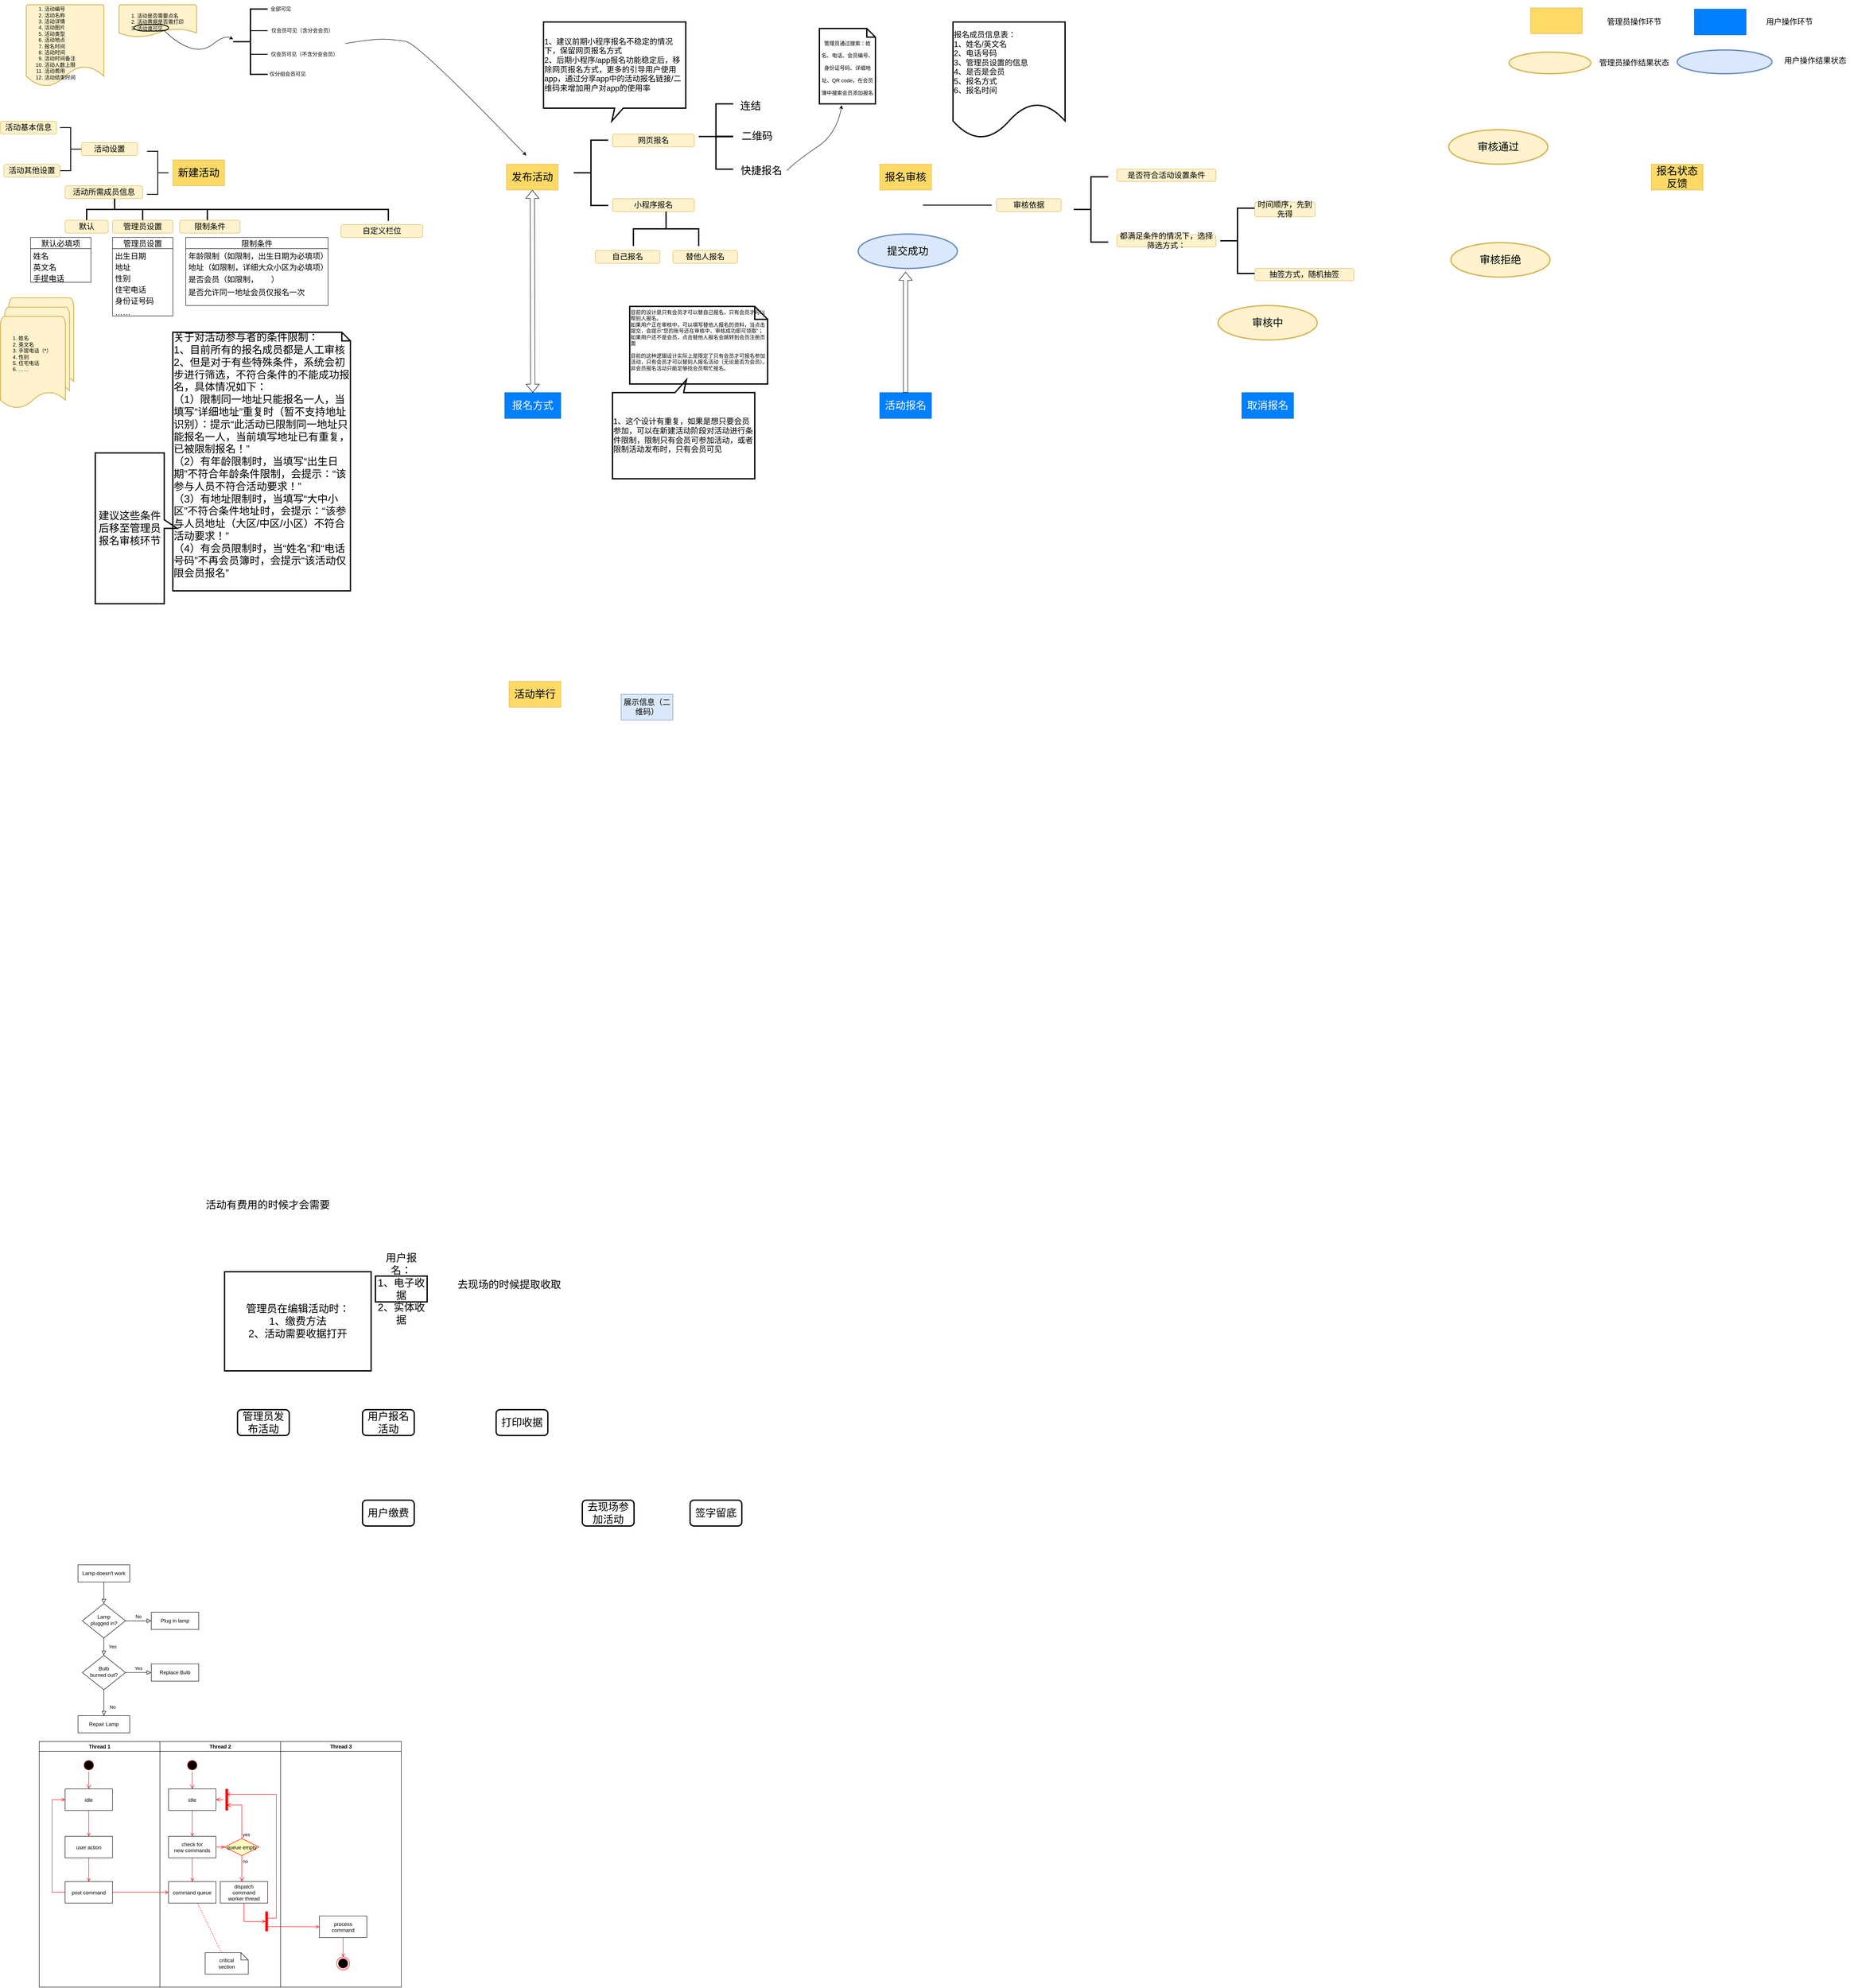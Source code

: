 <mxfile version="15.9.6" type="github">
  <diagram id="C5RBs43oDa-KdzZeNtuy" name="Page-1">
    <mxGraphModel dx="1455" dy="1018" grid="1" gridSize="10" guides="1" tooltips="1" connect="1" arrows="1" fold="1" page="1" pageScale="1" pageWidth="4681" pageHeight="3300" background="none" math="0" shadow="0">
      <root>
        <mxCell id="WIyWlLk6GJQsqaUBKTNV-0" />
        <mxCell id="WIyWlLk6GJQsqaUBKTNV-1" parent="WIyWlLk6GJQsqaUBKTNV-0" />
        <mxCell id="WIyWlLk6GJQsqaUBKTNV-2" value="" style="rounded=0;html=1;jettySize=auto;orthogonalLoop=1;fontSize=11;endArrow=block;endFill=0;endSize=8;strokeWidth=1;shadow=0;labelBackgroundColor=none;edgeStyle=orthogonalEdgeStyle;" parent="WIyWlLk6GJQsqaUBKTNV-1" source="WIyWlLk6GJQsqaUBKTNV-3" target="WIyWlLk6GJQsqaUBKTNV-6" edge="1">
          <mxGeometry relative="1" as="geometry" />
        </mxCell>
        <mxCell id="WIyWlLk6GJQsqaUBKTNV-3" value="Lamp doesn&#39;t work" style="rounded=0;whiteSpace=wrap;html=1;fontSize=12;glass=0;strokeWidth=1;shadow=0;" parent="WIyWlLk6GJQsqaUBKTNV-1" vertex="1">
          <mxGeometry x="210" y="3640" width="120" height="40" as="geometry" />
        </mxCell>
        <mxCell id="WIyWlLk6GJQsqaUBKTNV-4" value="Yes" style="rounded=0;html=1;jettySize=auto;orthogonalLoop=1;fontSize=11;endArrow=block;endFill=0;endSize=8;strokeWidth=1;shadow=0;labelBackgroundColor=none;edgeStyle=orthogonalEdgeStyle;" parent="WIyWlLk6GJQsqaUBKTNV-1" source="WIyWlLk6GJQsqaUBKTNV-6" target="WIyWlLk6GJQsqaUBKTNV-10" edge="1">
          <mxGeometry y="20" relative="1" as="geometry">
            <mxPoint as="offset" />
          </mxGeometry>
        </mxCell>
        <mxCell id="WIyWlLk6GJQsqaUBKTNV-5" value="No" style="edgeStyle=orthogonalEdgeStyle;rounded=0;html=1;jettySize=auto;orthogonalLoop=1;fontSize=11;endArrow=block;endFill=0;endSize=8;strokeWidth=1;shadow=0;labelBackgroundColor=none;" parent="WIyWlLk6GJQsqaUBKTNV-1" source="WIyWlLk6GJQsqaUBKTNV-6" target="WIyWlLk6GJQsqaUBKTNV-7" edge="1">
          <mxGeometry y="10" relative="1" as="geometry">
            <mxPoint as="offset" />
          </mxGeometry>
        </mxCell>
        <mxCell id="WIyWlLk6GJQsqaUBKTNV-6" value="Lamp&lt;br&gt;plugged in?" style="rhombus;whiteSpace=wrap;html=1;shadow=0;fontFamily=Helvetica;fontSize=12;align=center;strokeWidth=1;spacing=6;spacingTop=-4;rounded=0;" parent="WIyWlLk6GJQsqaUBKTNV-1" vertex="1">
          <mxGeometry x="220" y="3730" width="100" height="80" as="geometry" />
        </mxCell>
        <mxCell id="WIyWlLk6GJQsqaUBKTNV-7" value="Plug in lamp" style="rounded=0;whiteSpace=wrap;html=1;fontSize=12;glass=0;strokeWidth=1;shadow=0;" parent="WIyWlLk6GJQsqaUBKTNV-1" vertex="1">
          <mxGeometry x="380" y="3750" width="110" height="40" as="geometry" />
        </mxCell>
        <mxCell id="WIyWlLk6GJQsqaUBKTNV-8" value="No" style="rounded=0;html=1;jettySize=auto;orthogonalLoop=1;fontSize=11;endArrow=block;endFill=0;endSize=8;strokeWidth=1;shadow=0;labelBackgroundColor=none;edgeStyle=orthogonalEdgeStyle;" parent="WIyWlLk6GJQsqaUBKTNV-1" source="WIyWlLk6GJQsqaUBKTNV-10" target="WIyWlLk6GJQsqaUBKTNV-11" edge="1">
          <mxGeometry x="0.333" y="20" relative="1" as="geometry">
            <mxPoint as="offset" />
          </mxGeometry>
        </mxCell>
        <mxCell id="WIyWlLk6GJQsqaUBKTNV-9" value="Yes" style="edgeStyle=orthogonalEdgeStyle;rounded=0;html=1;jettySize=auto;orthogonalLoop=1;fontSize=11;endArrow=block;endFill=0;endSize=8;strokeWidth=1;shadow=0;labelBackgroundColor=none;" parent="WIyWlLk6GJQsqaUBKTNV-1" source="WIyWlLk6GJQsqaUBKTNV-10" target="WIyWlLk6GJQsqaUBKTNV-12" edge="1">
          <mxGeometry y="10" relative="1" as="geometry">
            <mxPoint as="offset" />
          </mxGeometry>
        </mxCell>
        <mxCell id="WIyWlLk6GJQsqaUBKTNV-10" value="Bulb&lt;br&gt;burned out?" style="rhombus;whiteSpace=wrap;html=1;shadow=0;fontFamily=Helvetica;fontSize=12;align=center;strokeWidth=1;spacing=6;spacingTop=-4;rounded=0;" parent="WIyWlLk6GJQsqaUBKTNV-1" vertex="1">
          <mxGeometry x="220" y="3850" width="100" height="80" as="geometry" />
        </mxCell>
        <mxCell id="WIyWlLk6GJQsqaUBKTNV-11" value="Repair Lamp" style="rounded=0;whiteSpace=wrap;html=1;fontSize=12;glass=0;strokeWidth=1;shadow=0;" parent="WIyWlLk6GJQsqaUBKTNV-1" vertex="1">
          <mxGeometry x="210" y="3990" width="120" height="40" as="geometry" />
        </mxCell>
        <mxCell id="WIyWlLk6GJQsqaUBKTNV-12" value="Replace Bulb" style="rounded=0;whiteSpace=wrap;html=1;fontSize=12;glass=0;strokeWidth=1;shadow=0;" parent="WIyWlLk6GJQsqaUBKTNV-1" vertex="1">
          <mxGeometry x="380" y="3870" width="110" height="40" as="geometry" />
        </mxCell>
        <mxCell id="ij-zDNfqEZCnku6-jbej-2" value="&lt;font style=&quot;font-size: 24px&quot;&gt;新建活动&lt;/font&gt;" style="rounded=0;whiteSpace=wrap;html=1;fillColor=#FFD966;strokeColor=#d6b656;" parent="WIyWlLk6GJQsqaUBKTNV-1" vertex="1">
          <mxGeometry x="430" y="380" width="120" height="60" as="geometry" />
        </mxCell>
        <mxCell id="ij-zDNfqEZCnku6-jbej-4" value="&lt;font style=&quot;font-size: 24px&quot;&gt;发布活动&lt;/font&gt;" style="rounded=0;whiteSpace=wrap;html=1;fillColor=#FFD966;strokeColor=#d6b656;" parent="WIyWlLk6GJQsqaUBKTNV-1" vertex="1">
          <mxGeometry x="1204" y="390" width="120" height="60" as="geometry" />
        </mxCell>
        <mxCell id="ij-zDNfqEZCnku6-jbej-6" value="&lt;font style=&quot;font-size: 24px&quot;&gt;报名审核&lt;/font&gt;" style="rounded=0;whiteSpace=wrap;html=1;fillColor=#FFD966;strokeColor=#d6b656;" parent="WIyWlLk6GJQsqaUBKTNV-1" vertex="1">
          <mxGeometry x="2070" y="390" width="120" height="60" as="geometry" />
        </mxCell>
        <mxCell id="ij-zDNfqEZCnku6-jbej-14" value="Thread 1" style="swimlane;whiteSpace=wrap;" parent="WIyWlLk6GJQsqaUBKTNV-1" vertex="1">
          <mxGeometry x="120" y="4050" width="280" height="570" as="geometry" />
        </mxCell>
        <mxCell id="ij-zDNfqEZCnku6-jbej-15" value="" style="ellipse;shape=startState;fillColor=#000000;strokeColor=#ff0000;" parent="ij-zDNfqEZCnku6-jbej-14" vertex="1">
          <mxGeometry x="100" y="40" width="30" height="30" as="geometry" />
        </mxCell>
        <mxCell id="ij-zDNfqEZCnku6-jbej-16" value="" style="edgeStyle=elbowEdgeStyle;elbow=horizontal;verticalAlign=bottom;endArrow=open;endSize=8;strokeColor=#FF0000;endFill=1;rounded=0;" parent="ij-zDNfqEZCnku6-jbej-14" source="ij-zDNfqEZCnku6-jbej-15" target="ij-zDNfqEZCnku6-jbej-17" edge="1">
          <mxGeometry x="100" y="40" as="geometry">
            <mxPoint x="115" y="110" as="targetPoint" />
          </mxGeometry>
        </mxCell>
        <mxCell id="ij-zDNfqEZCnku6-jbej-17" value="idle" style="" parent="ij-zDNfqEZCnku6-jbej-14" vertex="1">
          <mxGeometry x="60" y="110" width="110" height="50" as="geometry" />
        </mxCell>
        <mxCell id="ij-zDNfqEZCnku6-jbej-18" value="user action" style="" parent="ij-zDNfqEZCnku6-jbej-14" vertex="1">
          <mxGeometry x="60" y="220" width="110" height="50" as="geometry" />
        </mxCell>
        <mxCell id="ij-zDNfqEZCnku6-jbej-19" value="" style="endArrow=open;strokeColor=#FF0000;endFill=1;rounded=0;" parent="ij-zDNfqEZCnku6-jbej-14" source="ij-zDNfqEZCnku6-jbej-17" target="ij-zDNfqEZCnku6-jbej-18" edge="1">
          <mxGeometry relative="1" as="geometry" />
        </mxCell>
        <mxCell id="ij-zDNfqEZCnku6-jbej-20" value="post command" style="" parent="ij-zDNfqEZCnku6-jbej-14" vertex="1">
          <mxGeometry x="60" y="325" width="110" height="50" as="geometry" />
        </mxCell>
        <mxCell id="ij-zDNfqEZCnku6-jbej-21" value="" style="endArrow=open;strokeColor=#FF0000;endFill=1;rounded=0;" parent="ij-zDNfqEZCnku6-jbej-14" source="ij-zDNfqEZCnku6-jbej-18" target="ij-zDNfqEZCnku6-jbej-20" edge="1">
          <mxGeometry relative="1" as="geometry" />
        </mxCell>
        <mxCell id="ij-zDNfqEZCnku6-jbej-22" value="" style="edgeStyle=elbowEdgeStyle;elbow=horizontal;strokeColor=#FF0000;endArrow=open;endFill=1;rounded=0;" parent="ij-zDNfqEZCnku6-jbej-14" source="ij-zDNfqEZCnku6-jbej-20" target="ij-zDNfqEZCnku6-jbej-17" edge="1">
          <mxGeometry width="100" height="100" relative="1" as="geometry">
            <mxPoint x="160" y="290" as="sourcePoint" />
            <mxPoint x="260" y="190" as="targetPoint" />
            <Array as="points">
              <mxPoint x="30" y="250" />
            </Array>
          </mxGeometry>
        </mxCell>
        <mxCell id="ij-zDNfqEZCnku6-jbej-23" value="Thread 2" style="swimlane;whiteSpace=wrap;" parent="WIyWlLk6GJQsqaUBKTNV-1" vertex="1">
          <mxGeometry x="400" y="4050" width="280" height="570" as="geometry" />
        </mxCell>
        <mxCell id="ij-zDNfqEZCnku6-jbej-24" value="" style="ellipse;shape=startState;fillColor=#000000;strokeColor=#ff0000;" parent="ij-zDNfqEZCnku6-jbej-23" vertex="1">
          <mxGeometry x="60" y="40" width="30" height="30" as="geometry" />
        </mxCell>
        <mxCell id="ij-zDNfqEZCnku6-jbej-25" value="" style="edgeStyle=elbowEdgeStyle;elbow=horizontal;verticalAlign=bottom;endArrow=open;endSize=8;strokeColor=#FF0000;endFill=1;rounded=0;" parent="ij-zDNfqEZCnku6-jbej-23" source="ij-zDNfqEZCnku6-jbej-24" target="ij-zDNfqEZCnku6-jbej-26" edge="1">
          <mxGeometry x="40" y="20" as="geometry">
            <mxPoint x="55" y="90" as="targetPoint" />
          </mxGeometry>
        </mxCell>
        <mxCell id="ij-zDNfqEZCnku6-jbej-26" value="idle" style="" parent="ij-zDNfqEZCnku6-jbej-23" vertex="1">
          <mxGeometry x="20" y="110" width="110" height="50" as="geometry" />
        </mxCell>
        <mxCell id="ij-zDNfqEZCnku6-jbej-27" value="check for &#xa;new commands" style="" parent="ij-zDNfqEZCnku6-jbej-23" vertex="1">
          <mxGeometry x="20" y="220" width="110" height="50" as="geometry" />
        </mxCell>
        <mxCell id="ij-zDNfqEZCnku6-jbej-28" value="" style="endArrow=open;strokeColor=#FF0000;endFill=1;rounded=0;" parent="ij-zDNfqEZCnku6-jbej-23" source="ij-zDNfqEZCnku6-jbej-26" target="ij-zDNfqEZCnku6-jbej-27" edge="1">
          <mxGeometry relative="1" as="geometry" />
        </mxCell>
        <mxCell id="ij-zDNfqEZCnku6-jbej-29" value="command queue" style="" parent="ij-zDNfqEZCnku6-jbej-23" vertex="1">
          <mxGeometry x="20" y="325" width="110" height="50" as="geometry" />
        </mxCell>
        <mxCell id="ij-zDNfqEZCnku6-jbej-30" value="" style="endArrow=open;strokeColor=#FF0000;endFill=1;rounded=0;" parent="ij-zDNfqEZCnku6-jbej-23" source="ij-zDNfqEZCnku6-jbej-27" target="ij-zDNfqEZCnku6-jbej-29" edge="1">
          <mxGeometry relative="1" as="geometry" />
        </mxCell>
        <mxCell id="ij-zDNfqEZCnku6-jbej-31" value="queue empty" style="rhombus;fillColor=#ffffc0;strokeColor=#ff0000;" parent="ij-zDNfqEZCnku6-jbej-23" vertex="1">
          <mxGeometry x="150" y="225" width="80" height="40" as="geometry" />
        </mxCell>
        <mxCell id="ij-zDNfqEZCnku6-jbej-32" value="yes" style="edgeStyle=elbowEdgeStyle;elbow=horizontal;align=left;verticalAlign=bottom;endArrow=open;endSize=8;strokeColor=#FF0000;exitX=0.5;exitY=0;endFill=1;rounded=0;entryX=0.75;entryY=0.5;entryPerimeter=0;" parent="ij-zDNfqEZCnku6-jbej-23" source="ij-zDNfqEZCnku6-jbej-31" target="ij-zDNfqEZCnku6-jbej-35" edge="1">
          <mxGeometry x="-1" relative="1" as="geometry">
            <mxPoint x="160" y="150" as="targetPoint" />
            <Array as="points">
              <mxPoint x="190" y="180" />
            </Array>
          </mxGeometry>
        </mxCell>
        <mxCell id="ij-zDNfqEZCnku6-jbej-33" value="no" style="edgeStyle=elbowEdgeStyle;elbow=horizontal;align=left;verticalAlign=top;endArrow=open;endSize=8;strokeColor=#FF0000;endFill=1;rounded=0;" parent="ij-zDNfqEZCnku6-jbej-23" source="ij-zDNfqEZCnku6-jbej-31" target="ij-zDNfqEZCnku6-jbej-37" edge="1">
          <mxGeometry x="-1" relative="1" as="geometry">
            <mxPoint x="190" y="305" as="targetPoint" />
          </mxGeometry>
        </mxCell>
        <mxCell id="ij-zDNfqEZCnku6-jbej-34" value="" style="endArrow=open;strokeColor=#FF0000;endFill=1;rounded=0;" parent="ij-zDNfqEZCnku6-jbej-23" source="ij-zDNfqEZCnku6-jbej-27" target="ij-zDNfqEZCnku6-jbej-31" edge="1">
          <mxGeometry relative="1" as="geometry" />
        </mxCell>
        <mxCell id="ij-zDNfqEZCnku6-jbej-35" value="" style="shape=line;strokeWidth=6;strokeColor=#ff0000;rotation=90;" parent="ij-zDNfqEZCnku6-jbej-23" vertex="1">
          <mxGeometry x="130" y="127.5" width="50" height="15" as="geometry" />
        </mxCell>
        <mxCell id="ij-zDNfqEZCnku6-jbej-36" value="" style="edgeStyle=elbowEdgeStyle;elbow=horizontal;verticalAlign=bottom;endArrow=open;endSize=8;strokeColor=#FF0000;endFill=1;rounded=0;" parent="ij-zDNfqEZCnku6-jbej-23" source="ij-zDNfqEZCnku6-jbej-35" target="ij-zDNfqEZCnku6-jbej-26" edge="1">
          <mxGeometry x="130" y="90" as="geometry">
            <mxPoint x="230" y="140" as="targetPoint" />
          </mxGeometry>
        </mxCell>
        <mxCell id="ij-zDNfqEZCnku6-jbej-37" value="dispatch&#xa;command&#xa;worker thread" style="" parent="ij-zDNfqEZCnku6-jbej-23" vertex="1">
          <mxGeometry x="140" y="325" width="110" height="50" as="geometry" />
        </mxCell>
        <mxCell id="ij-zDNfqEZCnku6-jbej-38" value="critical&#xa;section" style="shape=note;whiteSpace=wrap;size=17;" parent="ij-zDNfqEZCnku6-jbej-23" vertex="1">
          <mxGeometry x="105" y="490" width="100" height="50" as="geometry" />
        </mxCell>
        <mxCell id="ij-zDNfqEZCnku6-jbej-39" value="" style="endArrow=none;strokeColor=#FF0000;endFill=0;rounded=0;dashed=1;" parent="ij-zDNfqEZCnku6-jbej-23" source="ij-zDNfqEZCnku6-jbej-29" target="ij-zDNfqEZCnku6-jbej-38" edge="1">
          <mxGeometry relative="1" as="geometry" />
        </mxCell>
        <mxCell id="ij-zDNfqEZCnku6-jbej-40" value="" style="whiteSpace=wrap;strokeColor=#FF0000;fillColor=#FF0000;" parent="ij-zDNfqEZCnku6-jbej-23" vertex="1">
          <mxGeometry x="245" y="395" width="5" height="45" as="geometry" />
        </mxCell>
        <mxCell id="ij-zDNfqEZCnku6-jbej-41" value="" style="edgeStyle=elbowEdgeStyle;elbow=horizontal;entryX=0;entryY=0.5;strokeColor=#FF0000;endArrow=open;endFill=1;rounded=0;" parent="ij-zDNfqEZCnku6-jbej-23" source="ij-zDNfqEZCnku6-jbej-37" target="ij-zDNfqEZCnku6-jbej-40" edge="1">
          <mxGeometry width="100" height="100" relative="1" as="geometry">
            <mxPoint x="60" y="480" as="sourcePoint" />
            <mxPoint x="160" y="380" as="targetPoint" />
            <Array as="points">
              <mxPoint x="195" y="400" />
            </Array>
          </mxGeometry>
        </mxCell>
        <mxCell id="ij-zDNfqEZCnku6-jbej-42" value="Thread 3" style="swimlane;whiteSpace=wrap;" parent="WIyWlLk6GJQsqaUBKTNV-1" vertex="1">
          <mxGeometry x="680" y="4050" width="280" height="570" as="geometry" />
        </mxCell>
        <mxCell id="ij-zDNfqEZCnku6-jbej-43" value="process&#xa;command" style="" parent="ij-zDNfqEZCnku6-jbej-42" vertex="1">
          <mxGeometry x="90" y="405" width="110" height="50" as="geometry" />
        </mxCell>
        <mxCell id="ij-zDNfqEZCnku6-jbej-44" value="" style="edgeStyle=elbowEdgeStyle;elbow=horizontal;strokeColor=#FF0000;endArrow=open;endFill=1;rounded=0;entryX=0.25;entryY=0.5;entryPerimeter=0;" parent="ij-zDNfqEZCnku6-jbej-42" target="ij-zDNfqEZCnku6-jbej-35" edge="1">
          <mxGeometry width="100" height="100" relative="1" as="geometry">
            <mxPoint x="-30" y="410" as="sourcePoint" />
            <mxPoint x="-120" y="120" as="targetPoint" />
            <Array as="points">
              <mxPoint x="-10" y="135" />
            </Array>
          </mxGeometry>
        </mxCell>
        <mxCell id="ij-zDNfqEZCnku6-jbej-45" value="" style="edgeStyle=none;strokeColor=#FF0000;endArrow=open;endFill=1;rounded=0;" parent="ij-zDNfqEZCnku6-jbej-42" target="ij-zDNfqEZCnku6-jbej-43" edge="1">
          <mxGeometry width="100" height="100" relative="1" as="geometry">
            <mxPoint x="-30" y="429.5" as="sourcePoint" />
            <mxPoint x="90" y="429.5" as="targetPoint" />
          </mxGeometry>
        </mxCell>
        <mxCell id="ij-zDNfqEZCnku6-jbej-46" value="" style="ellipse;shape=endState;fillColor=#000000;strokeColor=#ff0000;" parent="ij-zDNfqEZCnku6-jbej-42" vertex="1">
          <mxGeometry x="130" y="500" width="30" height="30" as="geometry" />
        </mxCell>
        <mxCell id="ij-zDNfqEZCnku6-jbej-47" value="" style="endArrow=open;strokeColor=#FF0000;endFill=1;rounded=0;" parent="ij-zDNfqEZCnku6-jbej-42" source="ij-zDNfqEZCnku6-jbej-43" target="ij-zDNfqEZCnku6-jbej-46" edge="1">
          <mxGeometry relative="1" as="geometry" />
        </mxCell>
        <mxCell id="ij-zDNfqEZCnku6-jbej-48" value="" style="endArrow=open;strokeColor=#FF0000;endFill=1;rounded=0;" parent="WIyWlLk6GJQsqaUBKTNV-1" source="ij-zDNfqEZCnku6-jbej-20" target="ij-zDNfqEZCnku6-jbej-29" edge="1">
          <mxGeometry relative="1" as="geometry" />
        </mxCell>
        <mxCell id="ij-zDNfqEZCnku6-jbej-52" value="活动设置" style="rounded=1;whiteSpace=wrap;html=1;fontSize=18;fillColor=#fff2cc;strokeColor=#d6b656;" parent="WIyWlLk6GJQsqaUBKTNV-1" vertex="1">
          <mxGeometry x="218" y="340" width="130" height="30" as="geometry" />
        </mxCell>
        <mxCell id="ij-zDNfqEZCnku6-jbej-53" value="活动所需成员信息" style="rounded=1;whiteSpace=wrap;html=1;fontSize=18;fillColor=#fff2cc;strokeColor=#d6b656;" parent="WIyWlLk6GJQsqaUBKTNV-1" vertex="1">
          <mxGeometry x="180" y="440" width="180" height="30" as="geometry" />
        </mxCell>
        <mxCell id="ij-zDNfqEZCnku6-jbej-57" value="" style="strokeWidth=2;html=1;shape=mxgraph.flowchart.annotation_2;align=left;labelPosition=right;pointerEvents=1;fontSize=18;fillColor=#FFD966;direction=west;" parent="WIyWlLk6GJQsqaUBKTNV-1" vertex="1">
          <mxGeometry x="370" y="360" width="50" height="100" as="geometry" />
        </mxCell>
        <mxCell id="ij-zDNfqEZCnku6-jbej-59" value="" style="strokeWidth=3;html=1;shape=mxgraph.flowchart.annotation_2;align=left;labelPosition=right;pointerEvents=1;fontSize=12;fillColor=#FFD966;direction=south;sketch=0;" parent="WIyWlLk6GJQsqaUBKTNV-1" vertex="1">
          <mxGeometry x="230" y="470" width="130" height="50" as="geometry" />
        </mxCell>
        <mxCell id="ij-zDNfqEZCnku6-jbej-60" value="&lt;font style=&quot;font-size: 18px&quot;&gt;默认&lt;/font&gt;" style="rounded=1;whiteSpace=wrap;html=1;fontSize=12;fillColor=#fff2cc;strokeColor=#d6b656;" parent="WIyWlLk6GJQsqaUBKTNV-1" vertex="1">
          <mxGeometry x="180" y="520" width="100" height="30" as="geometry" />
        </mxCell>
        <mxCell id="ij-zDNfqEZCnku6-jbej-61" value="默认必填项" style="swimlane;fontStyle=0;childLayout=stackLayout;horizontal=1;startSize=26;fillColor=none;horizontalStack=0;resizeParent=1;resizeParentMax=0;resizeLast=0;collapsible=1;marginBottom=0;fontSize=18;" parent="WIyWlLk6GJQsqaUBKTNV-1" vertex="1">
          <mxGeometry x="100" y="560" width="140" height="104" as="geometry">
            <mxRectangle x="100" y="560" width="60" height="30" as="alternateBounds" />
          </mxGeometry>
        </mxCell>
        <mxCell id="ij-zDNfqEZCnku6-jbej-62" value="姓名&#xa;&#xa;" style="text;strokeColor=none;fillColor=none;align=left;verticalAlign=top;spacingLeft=4;spacingRight=4;overflow=hidden;rotatable=0;points=[[0,0.5],[1,0.5]];portConstraint=eastwest;fontSize=18;" parent="ij-zDNfqEZCnku6-jbej-61" vertex="1">
          <mxGeometry y="26" width="140" height="26" as="geometry" />
        </mxCell>
        <mxCell id="ij-zDNfqEZCnku6-jbej-63" value="英文名" style="text;strokeColor=none;fillColor=none;align=left;verticalAlign=top;spacingLeft=4;spacingRight=4;overflow=hidden;rotatable=0;points=[[0,0.5],[1,0.5]];portConstraint=eastwest;fontSize=18;" parent="ij-zDNfqEZCnku6-jbej-61" vertex="1">
          <mxGeometry y="52" width="140" height="26" as="geometry" />
        </mxCell>
        <mxCell id="ij-zDNfqEZCnku6-jbej-64" value="手提电话" style="text;strokeColor=none;fillColor=none;align=left;verticalAlign=top;spacingLeft=4;spacingRight=4;overflow=hidden;rotatable=0;points=[[0,0.5],[1,0.5]];portConstraint=eastwest;fontSize=18;" parent="ij-zDNfqEZCnku6-jbej-61" vertex="1">
          <mxGeometry y="78" width="140" height="26" as="geometry" />
        </mxCell>
        <mxCell id="ij-zDNfqEZCnku6-jbej-65" value="&lt;font size=&quot;4&quot;&gt;管理员设置&lt;/font&gt;" style="rounded=1;whiteSpace=wrap;html=1;fontSize=12;fillColor=#fff2cc;strokeColor=#d6b656;" parent="WIyWlLk6GJQsqaUBKTNV-1" vertex="1">
          <mxGeometry x="290" y="520" width="140" height="30" as="geometry" />
        </mxCell>
        <mxCell id="ij-zDNfqEZCnku6-jbej-67" value="管理员设置" style="swimlane;fontStyle=0;childLayout=stackLayout;horizontal=1;startSize=26;fillColor=none;horizontalStack=0;resizeParent=1;resizeParentMax=0;resizeLast=0;collapsible=1;marginBottom=0;fontSize=18;" parent="WIyWlLk6GJQsqaUBKTNV-1" vertex="1">
          <mxGeometry x="290" y="560" width="140" height="182" as="geometry">
            <mxRectangle x="100" y="560" width="60" height="30" as="alternateBounds" />
          </mxGeometry>
        </mxCell>
        <mxCell id="ij-zDNfqEZCnku6-jbej-68" value="出生日期" style="text;strokeColor=none;fillColor=none;align=left;verticalAlign=top;spacingLeft=4;spacingRight=4;overflow=hidden;rotatable=0;points=[[0,0.5],[1,0.5]];portConstraint=eastwest;fontSize=18;" parent="ij-zDNfqEZCnku6-jbej-67" vertex="1">
          <mxGeometry y="26" width="140" height="26" as="geometry" />
        </mxCell>
        <mxCell id="ij-zDNfqEZCnku6-jbej-69" value="地址" style="text;strokeColor=none;fillColor=none;align=left;verticalAlign=top;spacingLeft=4;spacingRight=4;overflow=hidden;rotatable=0;points=[[0,0.5],[1,0.5]];portConstraint=eastwest;fontSize=18;" parent="ij-zDNfqEZCnku6-jbej-67" vertex="1">
          <mxGeometry y="52" width="140" height="26" as="geometry" />
        </mxCell>
        <mxCell id="ij-zDNfqEZCnku6-jbej-89" value="性别" style="text;strokeColor=none;fillColor=none;align=left;verticalAlign=top;spacingLeft=4;spacingRight=4;overflow=hidden;rotatable=0;points=[[0,0.5],[1,0.5]];portConstraint=eastwest;fontSize=18;" parent="ij-zDNfqEZCnku6-jbej-67" vertex="1">
          <mxGeometry y="78" width="140" height="26" as="geometry" />
        </mxCell>
        <mxCell id="ij-zDNfqEZCnku6-jbej-90" value="住宅电话" style="text;strokeColor=none;fillColor=none;align=left;verticalAlign=top;spacingLeft=4;spacingRight=4;overflow=hidden;rotatable=0;points=[[0,0.5],[1,0.5]];portConstraint=eastwest;fontSize=18;" parent="ij-zDNfqEZCnku6-jbej-67" vertex="1">
          <mxGeometry y="104" width="140" height="26" as="geometry" />
        </mxCell>
        <mxCell id="ij-zDNfqEZCnku6-jbej-95" value="身份证号码" style="text;strokeColor=none;fillColor=none;align=left;verticalAlign=top;spacingLeft=4;spacingRight=4;overflow=hidden;rotatable=0;points=[[0,0.5],[1,0.5]];portConstraint=eastwest;fontSize=18;" parent="ij-zDNfqEZCnku6-jbej-67" vertex="1">
          <mxGeometry y="130" width="140" height="26" as="geometry" />
        </mxCell>
        <mxCell id="ij-zDNfqEZCnku6-jbej-96" value="……" style="text;strokeColor=none;fillColor=none;align=left;verticalAlign=top;spacingLeft=4;spacingRight=4;overflow=hidden;rotatable=0;points=[[0,0.5],[1,0.5]];portConstraint=eastwest;fontSize=18;" parent="ij-zDNfqEZCnku6-jbej-67" vertex="1">
          <mxGeometry y="156" width="140" height="26" as="geometry" />
        </mxCell>
        <mxCell id="ij-zDNfqEZCnku6-jbej-81" value="" style="shape=partialRectangle;whiteSpace=wrap;html=1;top=0;left=0;fillColor=none;sketch=0;fontSize=18;strokeWidth=3;direction=north;" parent="WIyWlLk6GJQsqaUBKTNV-1" vertex="1">
          <mxGeometry x="360" y="495" width="150" height="25" as="geometry" />
        </mxCell>
        <mxCell id="ij-zDNfqEZCnku6-jbej-82" value="&lt;font size=&quot;4&quot;&gt;限制条件&lt;/font&gt;" style="rounded=1;whiteSpace=wrap;html=1;fontSize=12;fillColor=#fff2cc;strokeColor=#d6b656;" parent="WIyWlLk6GJQsqaUBKTNV-1" vertex="1">
          <mxGeometry x="446" y="520" width="140" height="30" as="geometry" />
        </mxCell>
        <mxCell id="ij-zDNfqEZCnku6-jbej-83" value="限制条件" style="swimlane;fontStyle=0;childLayout=stackLayout;horizontal=1;startSize=26;fillColor=none;horizontalStack=0;resizeParent=1;resizeParentMax=0;resizeLast=0;collapsible=1;marginBottom=0;fontSize=18;" parent="WIyWlLk6GJQsqaUBKTNV-1" vertex="1">
          <mxGeometry x="460" y="560" width="330" height="158" as="geometry">
            <mxRectangle x="100" y="560" width="60" height="30" as="alternateBounds" />
          </mxGeometry>
        </mxCell>
        <mxCell id="ij-zDNfqEZCnku6-jbej-84" value="年龄限制（如限制，出生日期为必填项）" style="text;strokeColor=none;fillColor=none;align=left;verticalAlign=top;spacingLeft=4;spacingRight=4;overflow=hidden;rotatable=0;points=[[0,0.5],[1,0.5]];portConstraint=eastwest;fontSize=18;" parent="ij-zDNfqEZCnku6-jbej-83" vertex="1">
          <mxGeometry y="26" width="330" height="26" as="geometry" />
        </mxCell>
        <mxCell id="ij-zDNfqEZCnku6-jbej-85" value="地址（如限制，详细大众小区为必填项）" style="text;strokeColor=none;fillColor=none;align=left;verticalAlign=top;spacingLeft=4;spacingRight=4;overflow=hidden;rotatable=0;points=[[0,0.5],[1,0.5]];portConstraint=eastwest;fontSize=18;" parent="ij-zDNfqEZCnku6-jbej-83" vertex="1">
          <mxGeometry y="52" width="330" height="28" as="geometry" />
        </mxCell>
        <mxCell id="ij-zDNfqEZCnku6-jbej-88" value="是否会员（如限制，      ）&#xa;&#xa;" style="text;strokeColor=none;fillColor=none;align=left;verticalAlign=top;spacingLeft=4;spacingRight=4;overflow=hidden;rotatable=0;points=[[0,0.5],[1,0.5]];portConstraint=eastwest;fontSize=18;" parent="ij-zDNfqEZCnku6-jbej-83" vertex="1">
          <mxGeometry y="80" width="330" height="30" as="geometry" />
        </mxCell>
        <mxCell id="ij-zDNfqEZCnku6-jbej-91" value="是否允许同一地址会员仅报名一次" style="text;strokeColor=none;fillColor=none;align=left;verticalAlign=top;spacingLeft=4;spacingRight=4;overflow=hidden;rotatable=0;points=[[0,0.5],[1,0.5]];portConstraint=eastwest;fontSize=18;" parent="ij-zDNfqEZCnku6-jbej-83" vertex="1">
          <mxGeometry y="110" width="330" height="48" as="geometry" />
        </mxCell>
        <mxCell id="ij-zDNfqEZCnku6-jbej-92" value="&lt;ol style=&quot;font-size: 12px&quot;&gt;&lt;li&gt;姓名&lt;/li&gt;&lt;li&gt;英文名&lt;/li&gt;&lt;li&gt;手提电话（*）&lt;/li&gt;&lt;li&gt;性别&lt;/li&gt;&lt;li&gt;住宅电话&lt;/li&gt;&lt;li&gt;……&lt;/li&gt;&lt;/ol&gt;" style="strokeWidth=2;html=1;shape=mxgraph.flowchart.multi-document;whiteSpace=wrap;fontSize=18;fillColor=#fff2cc;strokeColor=#d6b656;align=left;" parent="WIyWlLk6GJQsqaUBKTNV-1" vertex="1">
          <mxGeometry x="30" y="700" width="170" height="260" as="geometry" />
        </mxCell>
        <mxCell id="ij-zDNfqEZCnku6-jbej-93" value="&lt;font style=&quot;font-size: 24px&quot;&gt;报名方式&lt;/font&gt;" style="rounded=0;whiteSpace=wrap;html=1;fillColor=#007FFF;strokeColor=#006EAF;fontColor=#ffffff;" parent="WIyWlLk6GJQsqaUBKTNV-1" vertex="1">
          <mxGeometry x="1200" y="920" width="130" height="60" as="geometry" />
        </mxCell>
        <mxCell id="ij-zDNfqEZCnku6-jbej-94" value="&lt;font size=&quot;5&quot;&gt;活动报名&lt;/font&gt;" style="rounded=0;whiteSpace=wrap;html=1;fillColor=#007FFF;strokeColor=#006EAF;fontColor=#ffffff;" parent="WIyWlLk6GJQsqaUBKTNV-1" vertex="1">
          <mxGeometry x="2070" y="920" width="120" height="60" as="geometry" />
        </mxCell>
        <mxCell id="ij-zDNfqEZCnku6-jbej-97" value="" style="shape=flexArrow;endArrow=classic;startArrow=classic;html=1;fontSize=24;strokeColor=default;entryX=0.5;entryY=1;entryDx=0;entryDy=0;exitX=0.5;exitY=0;exitDx=0;exitDy=0;" parent="WIyWlLk6GJQsqaUBKTNV-1" source="ij-zDNfqEZCnku6-jbej-93" target="ij-zDNfqEZCnku6-jbej-4" edge="1">
          <mxGeometry width="100" height="100" relative="1" as="geometry">
            <mxPoint x="1270" y="760" as="sourcePoint" />
            <mxPoint x="1270" y="460" as="targetPoint" />
          </mxGeometry>
        </mxCell>
        <mxCell id="ij-zDNfqEZCnku6-jbej-98" value="" style="shape=flexArrow;endArrow=classic;html=1;fontSize=24;strokeColor=default;exitX=0.5;exitY=0;exitDx=0;exitDy=0;" parent="WIyWlLk6GJQsqaUBKTNV-1" source="ij-zDNfqEZCnku6-jbej-94" edge="1">
          <mxGeometry width="50" height="50" relative="1" as="geometry">
            <mxPoint x="2120" y="910" as="sourcePoint" />
            <mxPoint x="2130" y="640" as="targetPoint" />
          </mxGeometry>
        </mxCell>
        <mxCell id="ij-zDNfqEZCnku6-jbej-99" value="提交成功" style="ellipse;whiteSpace=wrap;html=1;sketch=0;fontSize=24;strokeWidth=3;fillColor=#dae8fc;strokeColor=#6c8ebf;" parent="WIyWlLk6GJQsqaUBKTNV-1" vertex="1">
          <mxGeometry x="2020" y="552" width="230" height="80" as="geometry" />
        </mxCell>
        <mxCell id="ij-zDNfqEZCnku6-jbej-100" value="审核通过" style="ellipse;whiteSpace=wrap;html=1;sketch=0;fontSize=24;strokeWidth=3;fillColor=#fff2cc;strokeColor=#d6b656;" parent="WIyWlLk6GJQsqaUBKTNV-1" vertex="1">
          <mxGeometry x="3390" y="310" width="230" height="80" as="geometry" />
        </mxCell>
        <mxCell id="ij-zDNfqEZCnku6-jbej-102" value="" style="shape=partialRectangle;whiteSpace=wrap;html=1;top=0;left=0;fillColor=none;sketch=0;fontSize=18;strokeWidth=3;direction=north;" parent="WIyWlLk6GJQsqaUBKTNV-1" vertex="1">
          <mxGeometry x="510" y="495" width="420" height="25" as="geometry" />
        </mxCell>
        <mxCell id="ij-zDNfqEZCnku6-jbej-109" style="edgeStyle=none;orthogonalLoop=1;jettySize=auto;html=1;exitX=0.75;exitY=1;exitDx=0;exitDy=0;fontSize=24;endArrow=halfCircle;endFill=0;strokeColor=default;" parent="WIyWlLk6GJQsqaUBKTNV-1" source="ij-zDNfqEZCnku6-jbej-102" target="ij-zDNfqEZCnku6-jbej-102" edge="1">
          <mxGeometry relative="1" as="geometry" />
        </mxCell>
        <mxCell id="ij-zDNfqEZCnku6-jbej-110" value="&lt;font size=&quot;4&quot;&gt;自定义栏位&lt;/font&gt;" style="rounded=1;whiteSpace=wrap;html=1;fontSize=12;fillColor=#fff2cc;strokeColor=#d6b656;" parent="WIyWlLk6GJQsqaUBKTNV-1" vertex="1">
          <mxGeometry x="820" y="530" width="190" height="30" as="geometry" />
        </mxCell>
        <mxCell id="ij-zDNfqEZCnku6-jbej-111" value="关于对活动参与者的条件限制：&lt;br&gt;1、目前所有的报名成员都是人工审核&lt;br&gt;2、但是对于有些特殊条件，系统会初步进行筛选，不符合条件的不能成功报名，具体情况如下：&lt;br&gt;（1）限制同一地址只能报名一人，当填写“详细地址”重复时（暂不支持地址识别）：提示“此活动已限制同一地址只能报名一人，当前填写地址已有重复，已被限制报名！”&lt;br&gt;（2）有年龄限制时，当填写“出生日期”不符合年龄条件限制，会提示：“该参与人员不符合活动要求！”&lt;br&gt;（3）有地址限制时，当填写“大中小区”不符合条件地址时，会提示：“该参与人员地址（大区/中区/小区）不符合活动要求！”&lt;br&gt;（4）有会员限制时，当“姓名”和“电话号码”不再会员簿时，会提示“该活动仅限会员报名”&lt;br&gt;&lt;br&gt;" style="shape=note;size=20;whiteSpace=wrap;html=1;sketch=0;fontSize=24;strokeWidth=3;fillColor=none;align=left;" parent="WIyWlLk6GJQsqaUBKTNV-1" vertex="1">
          <mxGeometry x="430" y="780" width="412" height="600" as="geometry" />
        </mxCell>
        <mxCell id="ij-zDNfqEZCnku6-jbej-113" value="用户报名：&lt;br&gt;1、电子收据&lt;br&gt;2、实体收据" style="whiteSpace=wrap;html=1;sketch=0;fontSize=24;strokeWidth=3;fillColor=none;" parent="WIyWlLk6GJQsqaUBKTNV-1" vertex="1">
          <mxGeometry x="900" y="2970" width="120" height="60" as="geometry" />
        </mxCell>
        <mxCell id="ij-zDNfqEZCnku6-jbej-114" value="活动有费用的时候才会需要" style="text;html=1;align=center;verticalAlign=middle;resizable=0;points=[];autosize=1;strokeColor=none;fillColor=none;fontSize=24;" parent="WIyWlLk6GJQsqaUBKTNV-1" vertex="1">
          <mxGeometry x="500" y="2790" width="300" height="30" as="geometry" />
        </mxCell>
        <mxCell id="ij-zDNfqEZCnku6-jbej-115" value="管理员在编辑活动时：&lt;br&gt;1、缴费方法&lt;br&gt;2、活动需要收据打开" style="whiteSpace=wrap;html=1;sketch=0;fontSize=24;strokeWidth=3;fillColor=none;" parent="WIyWlLk6GJQsqaUBKTNV-1" vertex="1">
          <mxGeometry x="550" y="2960" width="340" height="230" as="geometry" />
        </mxCell>
        <mxCell id="ij-zDNfqEZCnku6-jbej-116" value="去现场的时候提取收取" style="text;html=1;align=center;verticalAlign=middle;resizable=0;points=[];autosize=1;strokeColor=none;fillColor=none;fontSize=24;" parent="WIyWlLk6GJQsqaUBKTNV-1" vertex="1">
          <mxGeometry x="1080" y="2975" width="260" height="30" as="geometry" />
        </mxCell>
        <mxCell id="ij-zDNfqEZCnku6-jbej-117" value="管理员发布活动" style="rounded=1;whiteSpace=wrap;html=1;sketch=0;fontSize=24;strokeWidth=3;fillColor=none;" parent="WIyWlLk6GJQsqaUBKTNV-1" vertex="1">
          <mxGeometry x="580" y="3280" width="120" height="60" as="geometry" />
        </mxCell>
        <mxCell id="ij-zDNfqEZCnku6-jbej-118" value="用户报名活动" style="rounded=1;whiteSpace=wrap;html=1;sketch=0;fontSize=24;strokeWidth=3;fillColor=none;" parent="WIyWlLk6GJQsqaUBKTNV-1" vertex="1">
          <mxGeometry x="870" y="3280" width="120" height="60" as="geometry" />
        </mxCell>
        <mxCell id="ij-zDNfqEZCnku6-jbej-119" value="用户缴费" style="rounded=1;whiteSpace=wrap;html=1;sketch=0;fontSize=24;strokeWidth=3;fillColor=none;" parent="WIyWlLk6GJQsqaUBKTNV-1" vertex="1">
          <mxGeometry x="870" y="3490" width="120" height="60" as="geometry" />
        </mxCell>
        <mxCell id="ij-zDNfqEZCnku6-jbej-120" value="去现场参加活动" style="rounded=1;whiteSpace=wrap;html=1;sketch=0;fontSize=24;strokeWidth=3;fillColor=none;" parent="WIyWlLk6GJQsqaUBKTNV-1" vertex="1">
          <mxGeometry x="1380" y="3490" width="120" height="60" as="geometry" />
        </mxCell>
        <mxCell id="ij-zDNfqEZCnku6-jbej-121" value="打印收据" style="rounded=1;whiteSpace=wrap;html=1;sketch=0;fontSize=24;strokeWidth=3;fillColor=none;" parent="WIyWlLk6GJQsqaUBKTNV-1" vertex="1">
          <mxGeometry x="1180" y="3280" width="120" height="60" as="geometry" />
        </mxCell>
        <mxCell id="ij-zDNfqEZCnku6-jbej-122" value="签字留底" style="rounded=1;whiteSpace=wrap;html=1;sketch=0;fontSize=24;strokeWidth=3;fillColor=none;" parent="WIyWlLk6GJQsqaUBKTNV-1" vertex="1">
          <mxGeometry x="1630" y="3490" width="120" height="60" as="geometry" />
        </mxCell>
        <mxCell id="ij-zDNfqEZCnku6-jbej-138" value="" style="strokeWidth=3;html=1;shape=mxgraph.flowchart.annotation_2;align=left;labelPosition=right;pointerEvents=1;fontSize=12;fillColor=#FFD966;direction=east;sketch=0;" parent="WIyWlLk6GJQsqaUBKTNV-1" vertex="1">
          <mxGeometry x="1360" y="334.25" width="80" height="151.5" as="geometry" />
        </mxCell>
        <mxCell id="ij-zDNfqEZCnku6-jbej-141" value="" style="line;strokeWidth=4;html=1;perimeter=backbonePerimeter;points=[];outlineConnect=0;sketch=0;fontSize=24;fillColor=none;" parent="WIyWlLk6GJQsqaUBKTNV-1" vertex="1">
          <mxGeometry x="1690" y="295.88" width="40" height="59.75" as="geometry" />
        </mxCell>
        <mxCell id="ij-zDNfqEZCnku6-jbej-145" value="&lt;font size=&quot;4&quot;&gt;网页报名&lt;/font&gt;" style="rounded=1;whiteSpace=wrap;html=1;fontSize=12;fillColor=#fff2cc;strokeColor=#d6b656;" parent="WIyWlLk6GJQsqaUBKTNV-1" vertex="1">
          <mxGeometry x="1450" y="320" width="190" height="30" as="geometry" />
        </mxCell>
        <mxCell id="ij-zDNfqEZCnku6-jbej-146" value="&lt;font size=&quot;4&quot;&gt;小程序报名&lt;/font&gt;" style="rounded=1;whiteSpace=wrap;html=1;fontSize=12;fillColor=#fff2cc;strokeColor=#d6b656;" parent="WIyWlLk6GJQsqaUBKTNV-1" vertex="1">
          <mxGeometry x="1450" y="470" width="190" height="30" as="geometry" />
        </mxCell>
        <mxCell id="ij-zDNfqEZCnku6-jbej-147" value="" style="strokeWidth=3;html=1;shape=mxgraph.flowchart.annotation_2;align=left;labelPosition=right;pointerEvents=1;fontSize=12;fillColor=#FFD966;direction=east;sketch=0;" parent="WIyWlLk6GJQsqaUBKTNV-1" vertex="1">
          <mxGeometry x="1650" y="250" width="80" height="151.5" as="geometry" />
        </mxCell>
        <mxCell id="ij-zDNfqEZCnku6-jbej-149" value="连结" style="text;html=1;align=center;verticalAlign=middle;resizable=0;points=[];autosize=1;strokeColor=none;fillColor=none;fontSize=24;" parent="WIyWlLk6GJQsqaUBKTNV-1" vertex="1">
          <mxGeometry x="1740" y="240.25" width="60" height="30" as="geometry" />
        </mxCell>
        <mxCell id="ij-zDNfqEZCnku6-jbej-150" value="二维码" style="text;html=1;align=center;verticalAlign=middle;resizable=0;points=[];autosize=1;strokeColor=none;fillColor=none;fontSize=24;" parent="WIyWlLk6GJQsqaUBKTNV-1" vertex="1">
          <mxGeometry x="1740" y="310" width="90" height="30" as="geometry" />
        </mxCell>
        <mxCell id="ij-zDNfqEZCnku6-jbej-156" value="快捷报名" style="text;html=1;align=center;verticalAlign=middle;resizable=0;points=[];autosize=1;strokeColor=none;fillColor=none;fontSize=24;" parent="WIyWlLk6GJQsqaUBKTNV-1" vertex="1">
          <mxGeometry x="1740" y="390" width="110" height="30" as="geometry" />
        </mxCell>
        <mxCell id="ij-zDNfqEZCnku6-jbej-158" value="&lt;font style=&quot;font-size: 12px&quot;&gt;管理员通过搜索：姓名、电话、会员编号、身份证号码、详细地址、QR code，在会员簿中搜索会员添加报名&lt;/font&gt;" style="shape=note;size=20;whiteSpace=wrap;html=1;sketch=0;fontSize=24;strokeWidth=3;fillColor=none;" parent="WIyWlLk6GJQsqaUBKTNV-1" vertex="1">
          <mxGeometry x="1930" y="75.12" width="130" height="174.88" as="geometry" />
        </mxCell>
        <mxCell id="ij-zDNfqEZCnku6-jbej-160" value="" style="curved=1;endArrow=classic;html=1;fontSize=12;strokeColor=default;entryX=0.399;entryY=1.018;entryDx=0;entryDy=0;entryPerimeter=0;exitX=1.043;exitY=0.486;exitDx=0;exitDy=0;exitPerimeter=0;" parent="WIyWlLk6GJQsqaUBKTNV-1" source="ij-zDNfqEZCnku6-jbej-156" target="ij-zDNfqEZCnku6-jbej-158" edge="1">
          <mxGeometry width="50" height="50" relative="1" as="geometry">
            <mxPoint x="2020" y="650" as="sourcePoint" />
            <mxPoint x="1950" y="440" as="targetPoint" />
            <Array as="points">
              <mxPoint x="1880" y="380" />
              <mxPoint x="1970" y="320" />
            </Array>
          </mxGeometry>
        </mxCell>
        <mxCell id="ij-zDNfqEZCnku6-jbej-163" value="" style="strokeWidth=3;html=1;shape=mxgraph.flowchart.annotation_2;align=left;labelPosition=right;pointerEvents=1;fontSize=12;fillColor=#FFD966;direction=south;sketch=0;" parent="WIyWlLk6GJQsqaUBKTNV-1" vertex="1">
          <mxGeometry x="1498.5" y="500" width="151.5" height="80" as="geometry" />
        </mxCell>
        <mxCell id="ij-zDNfqEZCnku6-jbej-164" value="&lt;font size=&quot;4&quot;&gt;自己报名&lt;/font&gt;" style="rounded=1;whiteSpace=wrap;html=1;fontSize=12;fillColor=#fff2cc;strokeColor=#d6b656;" parent="WIyWlLk6GJQsqaUBKTNV-1" vertex="1">
          <mxGeometry x="1410" y="590" width="150" height="30" as="geometry" />
        </mxCell>
        <mxCell id="ij-zDNfqEZCnku6-jbej-165" value="&lt;font size=&quot;4&quot;&gt;替他人报名&lt;/font&gt;" style="rounded=1;whiteSpace=wrap;html=1;fontSize=12;fillColor=#fff2cc;strokeColor=#d6b656;" parent="WIyWlLk6GJQsqaUBKTNV-1" vertex="1">
          <mxGeometry x="1590" y="590" width="150" height="30" as="geometry" />
        </mxCell>
        <mxCell id="ij-zDNfqEZCnku6-jbej-166" value="&lt;div&gt;目前的设计是只有会员才可以替自己报名，只有会员才可以帮别人报名。&lt;/div&gt;&lt;div&gt;如果用户正在审核中，可以填写替他人报名的资料，当点击提交，会提示“您的账号还在审核中，审核成功即可领取”；&lt;/div&gt;&lt;div&gt;如果用户还不是会员，点击替他人报名会跳转到会员注册页面&lt;/div&gt;&lt;div&gt;&lt;br&gt;&lt;/div&gt;&lt;div&gt;目前的这种逻辑设计实际上是限定了只有会员才可报名参加活动，只有会员才可以替别人报名活动（无论是否为会员）。&lt;/div&gt;&lt;div&gt;非会员报名活动只能足够找会员帮忙报名。&lt;/div&gt;&lt;div&gt;&lt;br&gt;&lt;/div&gt;&lt;div&gt;&lt;br&gt;&lt;/div&gt;&lt;div&gt;&lt;br&gt;&lt;/div&gt;&lt;div&gt;&lt;div&gt;&lt;br&gt;&lt;/div&gt;&lt;/div&gt;" style="shape=note;whiteSpace=wrap;html=1;backgroundOutline=1;darkOpacity=0.05;sketch=0;fontSize=12;strokeWidth=3;fillColor=none;verticalAlign=top;align=left;" parent="WIyWlLk6GJQsqaUBKTNV-1" vertex="1">
          <mxGeometry x="1490" y="720" width="320" height="180" as="geometry" />
        </mxCell>
        <mxCell id="ij-zDNfqEZCnku6-jbej-168" value="" style="strokeWidth=2;html=1;shape=mxgraph.flowchart.annotation_2;align=left;labelPosition=right;pointerEvents=1;fontSize=18;fillColor=#FFD966;direction=west;" parent="WIyWlLk6GJQsqaUBKTNV-1" vertex="1">
          <mxGeometry x="168" y="305" width="50" height="100" as="geometry" />
        </mxCell>
        <mxCell id="ij-zDNfqEZCnku6-jbej-169" value="活动基本信息" style="rounded=1;whiteSpace=wrap;html=1;fontSize=18;fillColor=#fff2cc;strokeColor=#d6b656;" parent="WIyWlLk6GJQsqaUBKTNV-1" vertex="1">
          <mxGeometry x="30" y="290" width="130" height="30" as="geometry" />
        </mxCell>
        <mxCell id="ij-zDNfqEZCnku6-jbej-170" value="活动其他设置" style="rounded=1;whiteSpace=wrap;html=1;fontSize=18;fillColor=#fff2cc;strokeColor=#d6b656;" parent="WIyWlLk6GJQsqaUBKTNV-1" vertex="1">
          <mxGeometry x="38" y="390" width="130" height="30" as="geometry" />
        </mxCell>
        <mxCell id="ij-zDNfqEZCnku6-jbej-171" value="&lt;ol&gt;&lt;li&gt;活动编号&lt;br&gt;&lt;/li&gt;&lt;li&gt;活动名称&lt;br&gt;&lt;/li&gt;&lt;li&gt;活动详情&lt;br&gt;&lt;/li&gt;&lt;li&gt;活动图片&lt;br&gt;&lt;/li&gt;&lt;li&gt;活动类型&lt;br&gt;&lt;/li&gt;&lt;li&gt;活动地点&lt;br&gt;&lt;/li&gt;&lt;li&gt;报名时间&lt;br&gt;&lt;/li&gt;&lt;li&gt;活动时间&lt;br&gt;&lt;/li&gt;&lt;li&gt;活动时间备注&lt;br&gt;&lt;/li&gt;&lt;li&gt;活动人数上限&lt;br&gt;&lt;/li&gt;&lt;li&gt;活动费用&lt;br&gt;&lt;/li&gt;&lt;li&gt;活动结束时间&lt;/li&gt;&lt;/ol&gt;" style="strokeWidth=2;html=1;shape=mxgraph.flowchart.document2;whiteSpace=wrap;size=0.25;sketch=0;fontSize=12;fillColor=#fff2cc;strokeColor=#d6b656;align=left;verticalAlign=bottom;" parent="WIyWlLk6GJQsqaUBKTNV-1" vertex="1">
          <mxGeometry x="90" y="20" width="180" height="189.75" as="geometry" />
        </mxCell>
        <mxCell id="ij-zDNfqEZCnku6-jbej-173" value="&lt;ol&gt;&lt;li&gt;活动是否需要点名&lt;/li&gt;&lt;li&gt;活动票据是否需打印&lt;br&gt;&lt;/li&gt;&lt;li&gt;活动谁可见&lt;/li&gt;&lt;/ol&gt;" style="strokeWidth=2;html=1;shape=mxgraph.flowchart.document2;whiteSpace=wrap;size=0.25;sketch=0;fontSize=12;fillColor=#fff2cc;strokeColor=#d6b656;align=left;verticalAlign=top;" parent="WIyWlLk6GJQsqaUBKTNV-1" vertex="1">
          <mxGeometry x="305" y="20" width="180" height="74.75" as="geometry" />
        </mxCell>
        <mxCell id="ij-zDNfqEZCnku6-jbej-175" value="" style="strokeWidth=2;html=1;shape=mxgraph.flowchart.terminator;whiteSpace=wrap;sketch=0;fontSize=12;fillColor=none;" parent="WIyWlLk6GJQsqaUBKTNV-1" vertex="1">
          <mxGeometry x="340" y="66" width="80" height="15" as="geometry" />
        </mxCell>
        <mxCell id="ij-zDNfqEZCnku6-jbej-177" value="" style="curved=1;endArrow=classic;html=1;fontSize=12;strokeColor=default;" parent="WIyWlLk6GJQsqaUBKTNV-1" edge="1">
          <mxGeometry width="50" height="50" relative="1" as="geometry">
            <mxPoint x="410" y="80" as="sourcePoint" />
            <mxPoint x="570" y="100" as="targetPoint" />
            <Array as="points">
              <mxPoint x="440" y="110" />
              <mxPoint x="500" y="130" />
              <mxPoint x="550" y="90" />
            </Array>
          </mxGeometry>
        </mxCell>
        <mxCell id="ij-zDNfqEZCnku6-jbej-178" value="" style="strokeWidth=3;html=1;shape=mxgraph.flowchart.annotation_2;align=left;labelPosition=right;pointerEvents=1;fontSize=12;fillColor=#FFD966;direction=east;sketch=0;" parent="WIyWlLk6GJQsqaUBKTNV-1" vertex="1">
          <mxGeometry x="570" y="30" width="80" height="151.5" as="geometry" />
        </mxCell>
        <mxCell id="ij-zDNfqEZCnku6-jbej-180" value="" style="line;strokeWidth=2;html=1;sketch=0;fontSize=12;fillColor=none;" parent="WIyWlLk6GJQsqaUBKTNV-1" vertex="1">
          <mxGeometry x="611" y="75.12" width="39" height="10" as="geometry" />
        </mxCell>
        <mxCell id="ij-zDNfqEZCnku6-jbej-181" value="" style="line;strokeWidth=2;html=1;sketch=0;fontSize=12;fillColor=none;" parent="WIyWlLk6GJQsqaUBKTNV-1" vertex="1">
          <mxGeometry x="611" y="130" width="39" height="10" as="geometry" />
        </mxCell>
        <mxCell id="ij-zDNfqEZCnku6-jbej-182" value="全部可见" style="text;html=1;align=center;verticalAlign=middle;resizable=0;points=[];autosize=1;strokeColor=none;fillColor=none;fontSize=12;" parent="WIyWlLk6GJQsqaUBKTNV-1" vertex="1">
          <mxGeometry x="650" y="20" width="60" height="20" as="geometry" />
        </mxCell>
        <mxCell id="ij-zDNfqEZCnku6-jbej-183" value="仅会员可见（含分会会员）" style="text;html=1;align=center;verticalAlign=middle;resizable=0;points=[];autosize=1;strokeColor=none;fillColor=none;fontSize=12;" parent="WIyWlLk6GJQsqaUBKTNV-1" vertex="1">
          <mxGeometry x="650" y="70.12" width="160" height="20" as="geometry" />
        </mxCell>
        <mxCell id="ij-zDNfqEZCnku6-jbej-184" value="仅会员可见（不含分会会员）" style="text;html=1;align=center;verticalAlign=middle;resizable=0;points=[];autosize=1;strokeColor=none;fillColor=none;fontSize=12;" parent="WIyWlLk6GJQsqaUBKTNV-1" vertex="1">
          <mxGeometry x="650" y="125" width="170" height="20" as="geometry" />
        </mxCell>
        <mxCell id="ij-zDNfqEZCnku6-jbej-185" value="仅分组会员可见" style="text;html=1;align=center;verticalAlign=middle;resizable=0;points=[];autosize=1;strokeColor=none;fillColor=none;fontSize=12;" parent="WIyWlLk6GJQsqaUBKTNV-1" vertex="1">
          <mxGeometry x="646" y="171" width="100" height="20" as="geometry" />
        </mxCell>
        <mxCell id="ij-zDNfqEZCnku6-jbej-188" value="" style="curved=1;endArrow=classic;html=1;fontSize=12;strokeColor=default;" parent="WIyWlLk6GJQsqaUBKTNV-1" edge="1">
          <mxGeometry width="50" height="50" relative="1" as="geometry">
            <mxPoint x="830" y="110" as="sourcePoint" />
            <mxPoint x="1250" y="370" as="targetPoint" />
            <Array as="points">
              <mxPoint x="890" y="100" />
              <mxPoint x="940" y="100" />
              <mxPoint x="1000" y="110" />
            </Array>
          </mxGeometry>
        </mxCell>
        <mxCell id="ij-zDNfqEZCnku6-jbej-189" value="" style="rounded=0;whiteSpace=wrap;html=1;fillColor=#FFD966;strokeColor=#d6b656;" parent="WIyWlLk6GJQsqaUBKTNV-1" vertex="1">
          <mxGeometry x="3580" y="27.38" width="120" height="60" as="geometry" />
        </mxCell>
        <mxCell id="ij-zDNfqEZCnku6-jbej-190" value="&lt;font style=&quot;font-size: 18px&quot;&gt;管理员操作环节&lt;/font&gt;" style="text;html=1;align=center;verticalAlign=middle;resizable=0;points=[];autosize=1;strokeColor=none;fillColor=none;fontSize=12;" parent="WIyWlLk6GJQsqaUBKTNV-1" vertex="1">
          <mxGeometry x="3750" y="50.12" width="140" height="20" as="geometry" />
        </mxCell>
        <mxCell id="ij-zDNfqEZCnku6-jbej-191" value="" style="ellipse;whiteSpace=wrap;html=1;sketch=0;fontSize=24;strokeWidth=3;fillColor=#fff2cc;strokeColor=#d6b656;" parent="WIyWlLk6GJQsqaUBKTNV-1" vertex="1">
          <mxGeometry x="3530" y="130" width="190" height="50" as="geometry" />
        </mxCell>
        <mxCell id="ij-zDNfqEZCnku6-jbej-192" value="&lt;font style=&quot;font-size: 18px&quot;&gt;管理员操作结果状态&lt;/font&gt;" style="text;html=1;align=center;verticalAlign=middle;resizable=0;points=[];autosize=1;strokeColor=none;fillColor=none;fontSize=12;" parent="WIyWlLk6GJQsqaUBKTNV-1" vertex="1">
          <mxGeometry x="3730" y="145" width="180" height="20" as="geometry" />
        </mxCell>
        <mxCell id="ij-zDNfqEZCnku6-jbej-193" value="" style="rounded=0;whiteSpace=wrap;html=1;fillColor=#007FFF;strokeColor=#006EAF;fontColor=#ffffff;" parent="WIyWlLk6GJQsqaUBKTNV-1" vertex="1">
          <mxGeometry x="3960" y="30" width="120" height="60" as="geometry" />
        </mxCell>
        <mxCell id="ij-zDNfqEZCnku6-jbej-194" value="&lt;font style=&quot;font-size: 18px&quot;&gt;用户操作环节&lt;/font&gt;" style="text;html=1;align=center;verticalAlign=middle;resizable=0;points=[];autosize=1;strokeColor=none;fillColor=none;fontSize=12;" parent="WIyWlLk6GJQsqaUBKTNV-1" vertex="1">
          <mxGeometry x="4120" y="50.12" width="120" height="20" as="geometry" />
        </mxCell>
        <mxCell id="ij-zDNfqEZCnku6-jbej-195" value="" style="ellipse;whiteSpace=wrap;html=1;sketch=0;fontSize=24;strokeWidth=3;fillColor=#dae8fc;strokeColor=#6c8ebf;" parent="WIyWlLk6GJQsqaUBKTNV-1" vertex="1">
          <mxGeometry x="3920" y="125" width="220" height="55" as="geometry" />
        </mxCell>
        <mxCell id="ij-zDNfqEZCnku6-jbej-196" value="&lt;font style=&quot;font-size: 18px&quot;&gt;用户操作结果状态&lt;/font&gt;" style="text;html=1;align=center;verticalAlign=middle;resizable=0;points=[];autosize=1;strokeColor=none;fillColor=none;fontSize=12;" parent="WIyWlLk6GJQsqaUBKTNV-1" vertex="1">
          <mxGeometry x="4160" y="140" width="160" height="20" as="geometry" />
        </mxCell>
        <mxCell id="ij-zDNfqEZCnku6-jbej-206" value="&lt;div&gt;1、建议前期小程序报名不稳定的情况下，保留网页报名方式&lt;/div&gt;&lt;div&gt;2、后期小程序/app报名功能稳定后，移除网页报名方式，更多的引导用户使用app，通过分享app中的活动报名链接/二维码来增加用户对app的使用率&lt;/div&gt;" style="shape=callout;whiteSpace=wrap;html=1;perimeter=calloutPerimeter;sketch=0;fontSize=18;strokeWidth=3;fillColor=none;direction=east;align=left;position2=0.48;" parent="WIyWlLk6GJQsqaUBKTNV-1" vertex="1">
          <mxGeometry x="1290" y="60" width="330" height="230" as="geometry" />
        </mxCell>
        <mxCell id="ij-zDNfqEZCnku6-jbej-207" value="&lt;span style=&quot;color: rgb(0, 0, 0); font-family: helvetica; font-size: 18px; font-style: normal; font-weight: normal; letter-spacing: normal; text-align: left; text-indent: 0px; text-transform: none; word-spacing: 0px; background-color: rgb(248, 249, 250); text-decoration: none; display: inline; float: none;&quot;&gt;1、这个设计有重复，如果是想只要会员参加，可以在新建活动阶段对活动进行条件限制，限制只有会员可参加活动，或者限制活动发布时，只有会员可见&lt;/span&gt;" style="shape=callout;whiteSpace=wrap;html=1;perimeter=calloutPerimeter;sketch=0;fontSize=18;strokeWidth=3;fillColor=none;direction=west;align=left;position2=0.48;" parent="WIyWlLk6GJQsqaUBKTNV-1" vertex="1">
          <mxGeometry x="1450" y="890" width="330" height="230" as="geometry" />
        </mxCell>
        <mxCell id="ij-zDNfqEZCnku6-jbej-208" value="&lt;span style=&quot;color: rgb(0, 0, 0); font-family: helvetica; font-size: 24px; font-style: normal; font-weight: normal; letter-spacing: normal; text-align: left; text-indent: 0px; text-transform: none; word-spacing: 0px; background-color: rgb(248, 249, 250); text-decoration: none; display: inline; float: none;&quot;&gt;建议这些条件后移至管理员报名审核环节&lt;/span&gt;" style="shape=callout;whiteSpace=wrap;html=1;perimeter=calloutPerimeter;sketch=0;fontSize=18;strokeWidth=3;fillColor=none;direction=north;" parent="WIyWlLk6GJQsqaUBKTNV-1" vertex="1">
          <mxGeometry x="250" y="1060" width="190" height="350" as="geometry" />
        </mxCell>
        <mxCell id="ij-zDNfqEZCnku6-jbej-209" value="报名成员信息表：&lt;br&gt;1、姓名/英文名&lt;br&gt;2、电话号码&lt;br&gt;3、管理员设置的信息&lt;br&gt;4、是否是会员&lt;br&gt;5、报名方式&lt;br&gt;6、报名时间" style="shape=document;whiteSpace=wrap;html=1;boundedLbl=1;sketch=0;fontSize=18;strokeWidth=3;fillColor=none;align=left;" parent="WIyWlLk6GJQsqaUBKTNV-1" vertex="1">
          <mxGeometry x="2240" y="60" width="260" height="270.25" as="geometry" />
        </mxCell>
        <mxCell id="ij-zDNfqEZCnku6-jbej-210" value="" style="strokeWidth=3;html=1;shape=mxgraph.flowchart.annotation_2;align=left;labelPosition=right;pointerEvents=1;fontSize=12;fillColor=#FFD966;direction=east;sketch=0;" parent="WIyWlLk6GJQsqaUBKTNV-1" vertex="1">
          <mxGeometry x="2520" y="419.25" width="80" height="151.5" as="geometry" />
        </mxCell>
        <mxCell id="ij-zDNfqEZCnku6-jbej-211" value="" style="line;strokeWidth=2;html=1;sketch=0;fontSize=18;fillColor=none;" parent="WIyWlLk6GJQsqaUBKTNV-1" vertex="1">
          <mxGeometry x="2170" y="480" width="160" height="10" as="geometry" />
        </mxCell>
        <mxCell id="ij-zDNfqEZCnku6-jbej-212" value="&lt;font size=&quot;4&quot;&gt;审核依据&lt;/font&gt;" style="rounded=1;whiteSpace=wrap;html=1;fontSize=12;fillColor=#fff2cc;strokeColor=#d6b656;" parent="WIyWlLk6GJQsqaUBKTNV-1" vertex="1">
          <mxGeometry x="2341" y="470" width="150" height="30" as="geometry" />
        </mxCell>
        <mxCell id="ij-zDNfqEZCnku6-jbej-213" value="&lt;font size=&quot;4&quot;&gt;是否符合活动设置条件&lt;/font&gt;" style="rounded=1;whiteSpace=wrap;html=1;fontSize=12;fillColor=#fff2cc;strokeColor=#d6b656;" parent="WIyWlLk6GJQsqaUBKTNV-1" vertex="1">
          <mxGeometry x="2620" y="401.5" width="230" height="28.5" as="geometry" />
        </mxCell>
        <mxCell id="ij-zDNfqEZCnku6-jbej-214" value="&lt;font size=&quot;4&quot;&gt;都满足条件的情况下，选择筛选方式：&lt;/font&gt;" style="rounded=1;whiteSpace=wrap;html=1;fontSize=12;fillColor=#fff2cc;strokeColor=#d6b656;" parent="WIyWlLk6GJQsqaUBKTNV-1" vertex="1">
          <mxGeometry x="2620" y="553.5" width="230" height="28.5" as="geometry" />
        </mxCell>
        <mxCell id="ij-zDNfqEZCnku6-jbej-217" value="" style="strokeWidth=3;html=1;shape=mxgraph.flowchart.annotation_2;align=left;labelPosition=right;pointerEvents=1;fontSize=12;fillColor=#FFD966;direction=east;sketch=0;" parent="WIyWlLk6GJQsqaUBKTNV-1" vertex="1">
          <mxGeometry x="2860" y="492" width="80" height="151.5" as="geometry" />
        </mxCell>
        <mxCell id="ij-zDNfqEZCnku6-jbej-218" value="&lt;font size=&quot;4&quot;&gt;时间顺序，先到先得&lt;/font&gt;" style="rounded=1;whiteSpace=wrap;html=1;fontSize=12;fillColor=#fff2cc;strokeColor=#d6b656;" parent="WIyWlLk6GJQsqaUBKTNV-1" vertex="1">
          <mxGeometry x="2940" y="477.88" width="140" height="34.25" as="geometry" />
        </mxCell>
        <mxCell id="ij-zDNfqEZCnku6-jbej-219" value="&lt;font size=&quot;4&quot;&gt;抽签方式，随机抽签&lt;/font&gt;" style="rounded=1;whiteSpace=wrap;html=1;fontSize=12;fillColor=#fff2cc;strokeColor=#d6b656;" parent="WIyWlLk6GJQsqaUBKTNV-1" vertex="1">
          <mxGeometry x="2940" y="632" width="230" height="28.5" as="geometry" />
        </mxCell>
        <mxCell id="-HxedoFoJFOzmZ5ooVSD-0" value="审核拒绝" style="ellipse;whiteSpace=wrap;html=1;sketch=0;fontSize=24;strokeWidth=3;fillColor=#fff2cc;strokeColor=#d6b656;" vertex="1" parent="WIyWlLk6GJQsqaUBKTNV-1">
          <mxGeometry x="3395" y="572" width="230" height="80" as="geometry" />
        </mxCell>
        <mxCell id="-HxedoFoJFOzmZ5ooVSD-1" value="审核中" style="ellipse;whiteSpace=wrap;html=1;sketch=0;fontSize=24;strokeWidth=3;fillColor=#fff2cc;strokeColor=#d6b656;" vertex="1" parent="WIyWlLk6GJQsqaUBKTNV-1">
          <mxGeometry x="2855" y="718" width="230" height="80" as="geometry" />
        </mxCell>
        <mxCell id="-HxedoFoJFOzmZ5ooVSD-4" value="&lt;font size=&quot;5&quot;&gt;报名状态反馈&lt;/font&gt;" style="rounded=0;whiteSpace=wrap;html=1;fillColor=#FFD966;strokeColor=#d6b656;" vertex="1" parent="WIyWlLk6GJQsqaUBKTNV-1">
          <mxGeometry x="3860" y="390" width="120" height="60" as="geometry" />
        </mxCell>
        <mxCell id="-HxedoFoJFOzmZ5ooVSD-5" value="&lt;font size=&quot;5&quot;&gt;取消报名&lt;/font&gt;" style="rounded=0;whiteSpace=wrap;html=1;fillColor=#007FFF;strokeColor=#006EAF;fontColor=#ffffff;" vertex="1" parent="WIyWlLk6GJQsqaUBKTNV-1">
          <mxGeometry x="2910" y="920" width="120" height="60" as="geometry" />
        </mxCell>
        <mxCell id="-HxedoFoJFOzmZ5ooVSD-6" value="&lt;font style=&quot;font-size: 24px&quot;&gt;活动举行&lt;/font&gt;" style="rounded=0;whiteSpace=wrap;html=1;fillColor=#FFD966;strokeColor=#d6b656;" vertex="1" parent="WIyWlLk6GJQsqaUBKTNV-1">
          <mxGeometry x="1210" y="1590" width="120" height="60" as="geometry" />
        </mxCell>
        <mxCell id="-HxedoFoJFOzmZ5ooVSD-7" value="&lt;font size=&quot;4&quot;&gt;展示信息（二维码）&lt;/font&gt;" style="rounded=0;whiteSpace=wrap;html=1;fillColor=#dae8fc;strokeColor=#6c8ebf;" vertex="1" parent="WIyWlLk6GJQsqaUBKTNV-1">
          <mxGeometry x="1470" y="1620" width="120" height="60" as="geometry" />
        </mxCell>
      </root>
    </mxGraphModel>
  </diagram>
</mxfile>
